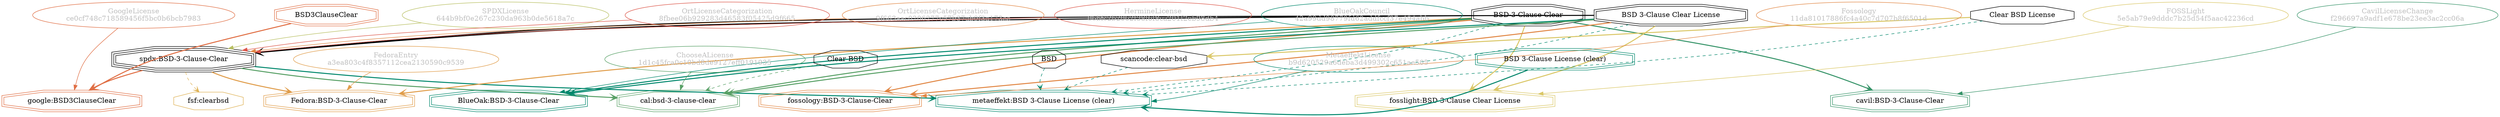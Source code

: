 strict digraph {
    node [shape=box];
    graph [splines=curved];
    423 [label="SPDXLicense\n644b9bf0e267c230da963b0de5618a7c"
        ,fontcolor=gray
        ,color="#b8bf62"
        ,fillcolor="beige;1"
        ,shape=ellipse];
    424 [label="spdx:BSD-3-Clause-Clear"
        ,shape=tripleoctagon];
    425 [label="BSD-3-Clause-Clear"
        ,shape=doubleoctagon];
    426 [label="BSD 3-Clause Clear License"
        ,shape=doubleoctagon];
    5494 [label="GoogleLicense\nce0cf748c718589456f5bc0b6bcb7983"
         ,fontcolor=gray
         ,color="#e06f45"
         ,fillcolor="beige;1"
         ,shape=ellipse];
    5495 [label="google:BSD3ClauseClear"
         ,color="#e06f45"
         ,shape=doubleoctagon];
    5496 [label=BSD3ClauseClear
         ,color="#e06f45"
         ,shape=doubleoctagon];
    5935 [label=BSD,shape=octagon];
    5958 [label="FedoraEntry\na3ea803c4f8357112cea2130590c9539"
         ,fontcolor=gray
         ,color="#e09d4b"
         ,fillcolor="beige;1"
         ,shape=ellipse];
    5959 [label="Fedora:BSD-3-Clause-Clear"
         ,color="#e09d4b"
         ,shape=doubleoctagon];
    8785 [label="BlueOakCouncil\n42a99dd98779fd62addfccf37e494abb"
         ,fontcolor=gray
         ,color="#00876c"
         ,fillcolor="beige;1"
         ,shape=ellipse];
    8786 [label="BlueOak:BSD-3-Clause-Clear"
         ,color="#00876c"
         ,shape=doubleoctagon];
    10819 [label="fsf:clearbsd"
          ,color="#deb256"
          ,shape=octagon];
    10971 [label="ChooseALicense\n1d1c45fca0c10bd8de9127eff0191935"
          ,fontcolor=gray
          ,color="#58a066"
          ,fillcolor="beige;1"
          ,shape=ellipse];
    10972 [label="cal:bsd-3-clause-clear"
          ,color="#58a066"
          ,shape=doubleoctagon];
    10973 [label="Clear BSD"
          ,shape=octagon];
    13970 [label="scancode:clear-bsd"
          ,shape=octagon];
    13972 [label="Clear BSD License"
          ,shape=octagon];
    26882 [label="Fossology\n11da81017886fc4a40c7d707b8f6501d"
          ,fontcolor=gray
          ,color="#e18745"
          ,fillcolor="beige;1"
          ,shape=ellipse];
    26883 [label="fossology:BSD-3-Clause-Clear"
          ,color="#e18745"
          ,shape=doubleoctagon];
    28621 [label="OrtLicenseCategorization\n8fbee06b929283d46583f05425d9f665"
          ,fontcolor=gray
          ,color="#dc574a"
          ,fillcolor="beige;1"
          ,shape=ellipse];
    35474 [label="OrtLicenseCategorization\n9f663aac0206277c57b37ab9f3a173cc"
          ,fontcolor=gray
          ,color="#e18745"
          ,fillcolor="beige;1"
          ,shape=ellipse];
    36572 [label="CavilLicenseChange\nf296697a9adf1e678be23ee3ac2cc06a"
          ,fontcolor=gray
          ,color="#379469"
          ,fillcolor="beige;1"
          ,shape=ellipse];
    36573 [label="cavil:BSD-3-Clause-Clear"
          ,color="#379469"
          ,shape=doubleoctagon];
    39497 [label="MetaeffektLicense\nb9d620529a6deba3d499302c651ae505"
          ,fontcolor=gray
          ,color="#00876c"
          ,fillcolor="beige;1"
          ,shape=ellipse];
    39498 [label="metaeffekt:BSD 3-Clause License (clear)"
          ,color="#00876c"
          ,shape=doubleoctagon];
    39499 [label="BSD 3-Clause License (clear)"
          ,color="#00876c"
          ,shape=doubleoctagon];
    50058 [label="HermineLicense\n06bfc2b2062f38f6f8ca201f2eb98db4"
          ,fontcolor=gray
          ,color="#dc574a"
          ,fillcolor="beige;1"
          ,shape=ellipse];
    51232 [label="FOSSLight\n5e5ab79e9dddc7b25d54f5aac42236cd"
          ,fontcolor=gray
          ,color="#dac767"
          ,fillcolor="beige;1"
          ,shape=ellipse];
    51233 [label="fosslight:BSD 3-Clause Clear License"
          ,color="#dac767"
          ,shape=doubleoctagon];
    423 -> 424 [weight=0.5
               ,color="#b8bf62"];
    424 -> 5495 [style=bold
                ,arrowhead=vee
                ,weight=0.7
                ,color="#e06f45"];
    424 -> 5959 [style=bold
                ,arrowhead=vee
                ,weight=0.7
                ,color="#e09d4b"];
    424 -> 10819 [style=dashed
                 ,arrowhead=vee
                 ,weight=0.5
                 ,color="#deb256"];
    424 -> 10972 [style=bold
                 ,arrowhead=vee
                 ,weight=0.7
                 ,color="#58a066"];
    424 -> 39498 [style=bold
                 ,arrowhead=vee
                 ,weight=0.7
                 ,color="#00876c"];
    425 -> 424 [style=bold
               ,arrowhead=vee
               ,weight=0.7];
    425 -> 5959 [style=bold
                ,arrowhead=vee
                ,weight=0.7
                ,color="#e09d4b"];
    425 -> 8786 [style=bold
                ,arrowhead=vee
                ,weight=0.7
                ,color="#00876c"];
    425 -> 10972 [style=bold
                 ,arrowhead=vee
                 ,weight=0.7
                 ,color="#58a066"];
    425 -> 26883 [style=bold
                 ,arrowhead=vee
                 ,weight=0.7
                 ,color="#e18745"];
    425 -> 36573 [style=bold
                 ,arrowhead=vee
                 ,weight=0.7
                 ,color="#379469"];
    425 -> 36573 [style=bold
                 ,arrowhead=vee
                 ,weight=0.7
                 ,color="#379469"];
    425 -> 39498 [style=dashed
                 ,arrowhead=vee
                 ,weight=0.5
                 ,color="#00876c"];
    425 -> 51233 [style=bold
                 ,arrowhead=vee
                 ,weight=0.7
                 ,color="#dac767"];
    426 -> 424 [style=bold
               ,arrowhead=vee
               ,weight=0.7];
    426 -> 8786 [style=bold
                ,arrowhead=vee
                ,weight=0.7
                ,color="#00876c"];
    426 -> 10972 [style=bold
                 ,arrowhead=vee
                 ,weight=0.7
                 ,color="#58a066"];
    426 -> 26883 [style=bold
                 ,arrowhead=vee
                 ,weight=0.7
                 ,color="#e18745"];
    426 -> 39498 [style=dashed
                 ,arrowhead=vee
                 ,weight=0.5
                 ,color="#00876c"];
    426 -> 51233 [style=bold
                 ,arrowhead=vee
                 ,weight=0.7
                 ,color="#dac767"];
    5494 -> 5495 [weight=0.5
                 ,color="#e06f45"];
    5496 -> 5495 [style=bold
                 ,arrowhead=vee
                 ,weight=0.7
                 ,color="#e06f45"];
    5935 -> 39498 [style=dashed
                  ,arrowhead=vee
                  ,weight=0.5
                  ,color="#00876c"];
    5958 -> 5959 [weight=0.5
                 ,color="#e09d4b"];
    8785 -> 8786 [weight=0.5
                 ,color="#00876c"];
    10971 -> 10972 [weight=0.5
                   ,color="#58a066"];
    10973 -> 10972 [style=dashed
                   ,arrowhead=vee
                   ,weight=0.5
                   ,color="#58a066"];
    13970 -> 39498 [style=dashed
                   ,arrowhead=vee
                   ,weight=0.5
                   ,color="#00876c"];
    13972 -> 13970 [style=bold
                   ,arrowhead=vee
                   ,weight=0.7
                   ,color="#dac767"];
    13972 -> 39498 [style=dashed
                   ,arrowhead=vee
                   ,weight=0.5
                   ,color="#00876c"];
    26882 -> 26883 [weight=0.5
                   ,color="#e18745"];
    28621 -> 424 [weight=0.5
                 ,color="#dc574a"];
    35474 -> 424 [weight=0.5
                 ,color="#e18745"];
    36572 -> 36573 [weight=0.5
                   ,color="#379469"];
    39497 -> 39498 [weight=0.5
                   ,color="#00876c"];
    39499 -> 39498 [style=bold
                   ,arrowhead=vee
                   ,weight=0.7
                   ,color="#00876c"];
    50058 -> 424 [weight=0.5
                 ,color="#dc574a"];
    51232 -> 51233 [weight=0.5
                   ,color="#dac767"];
}
